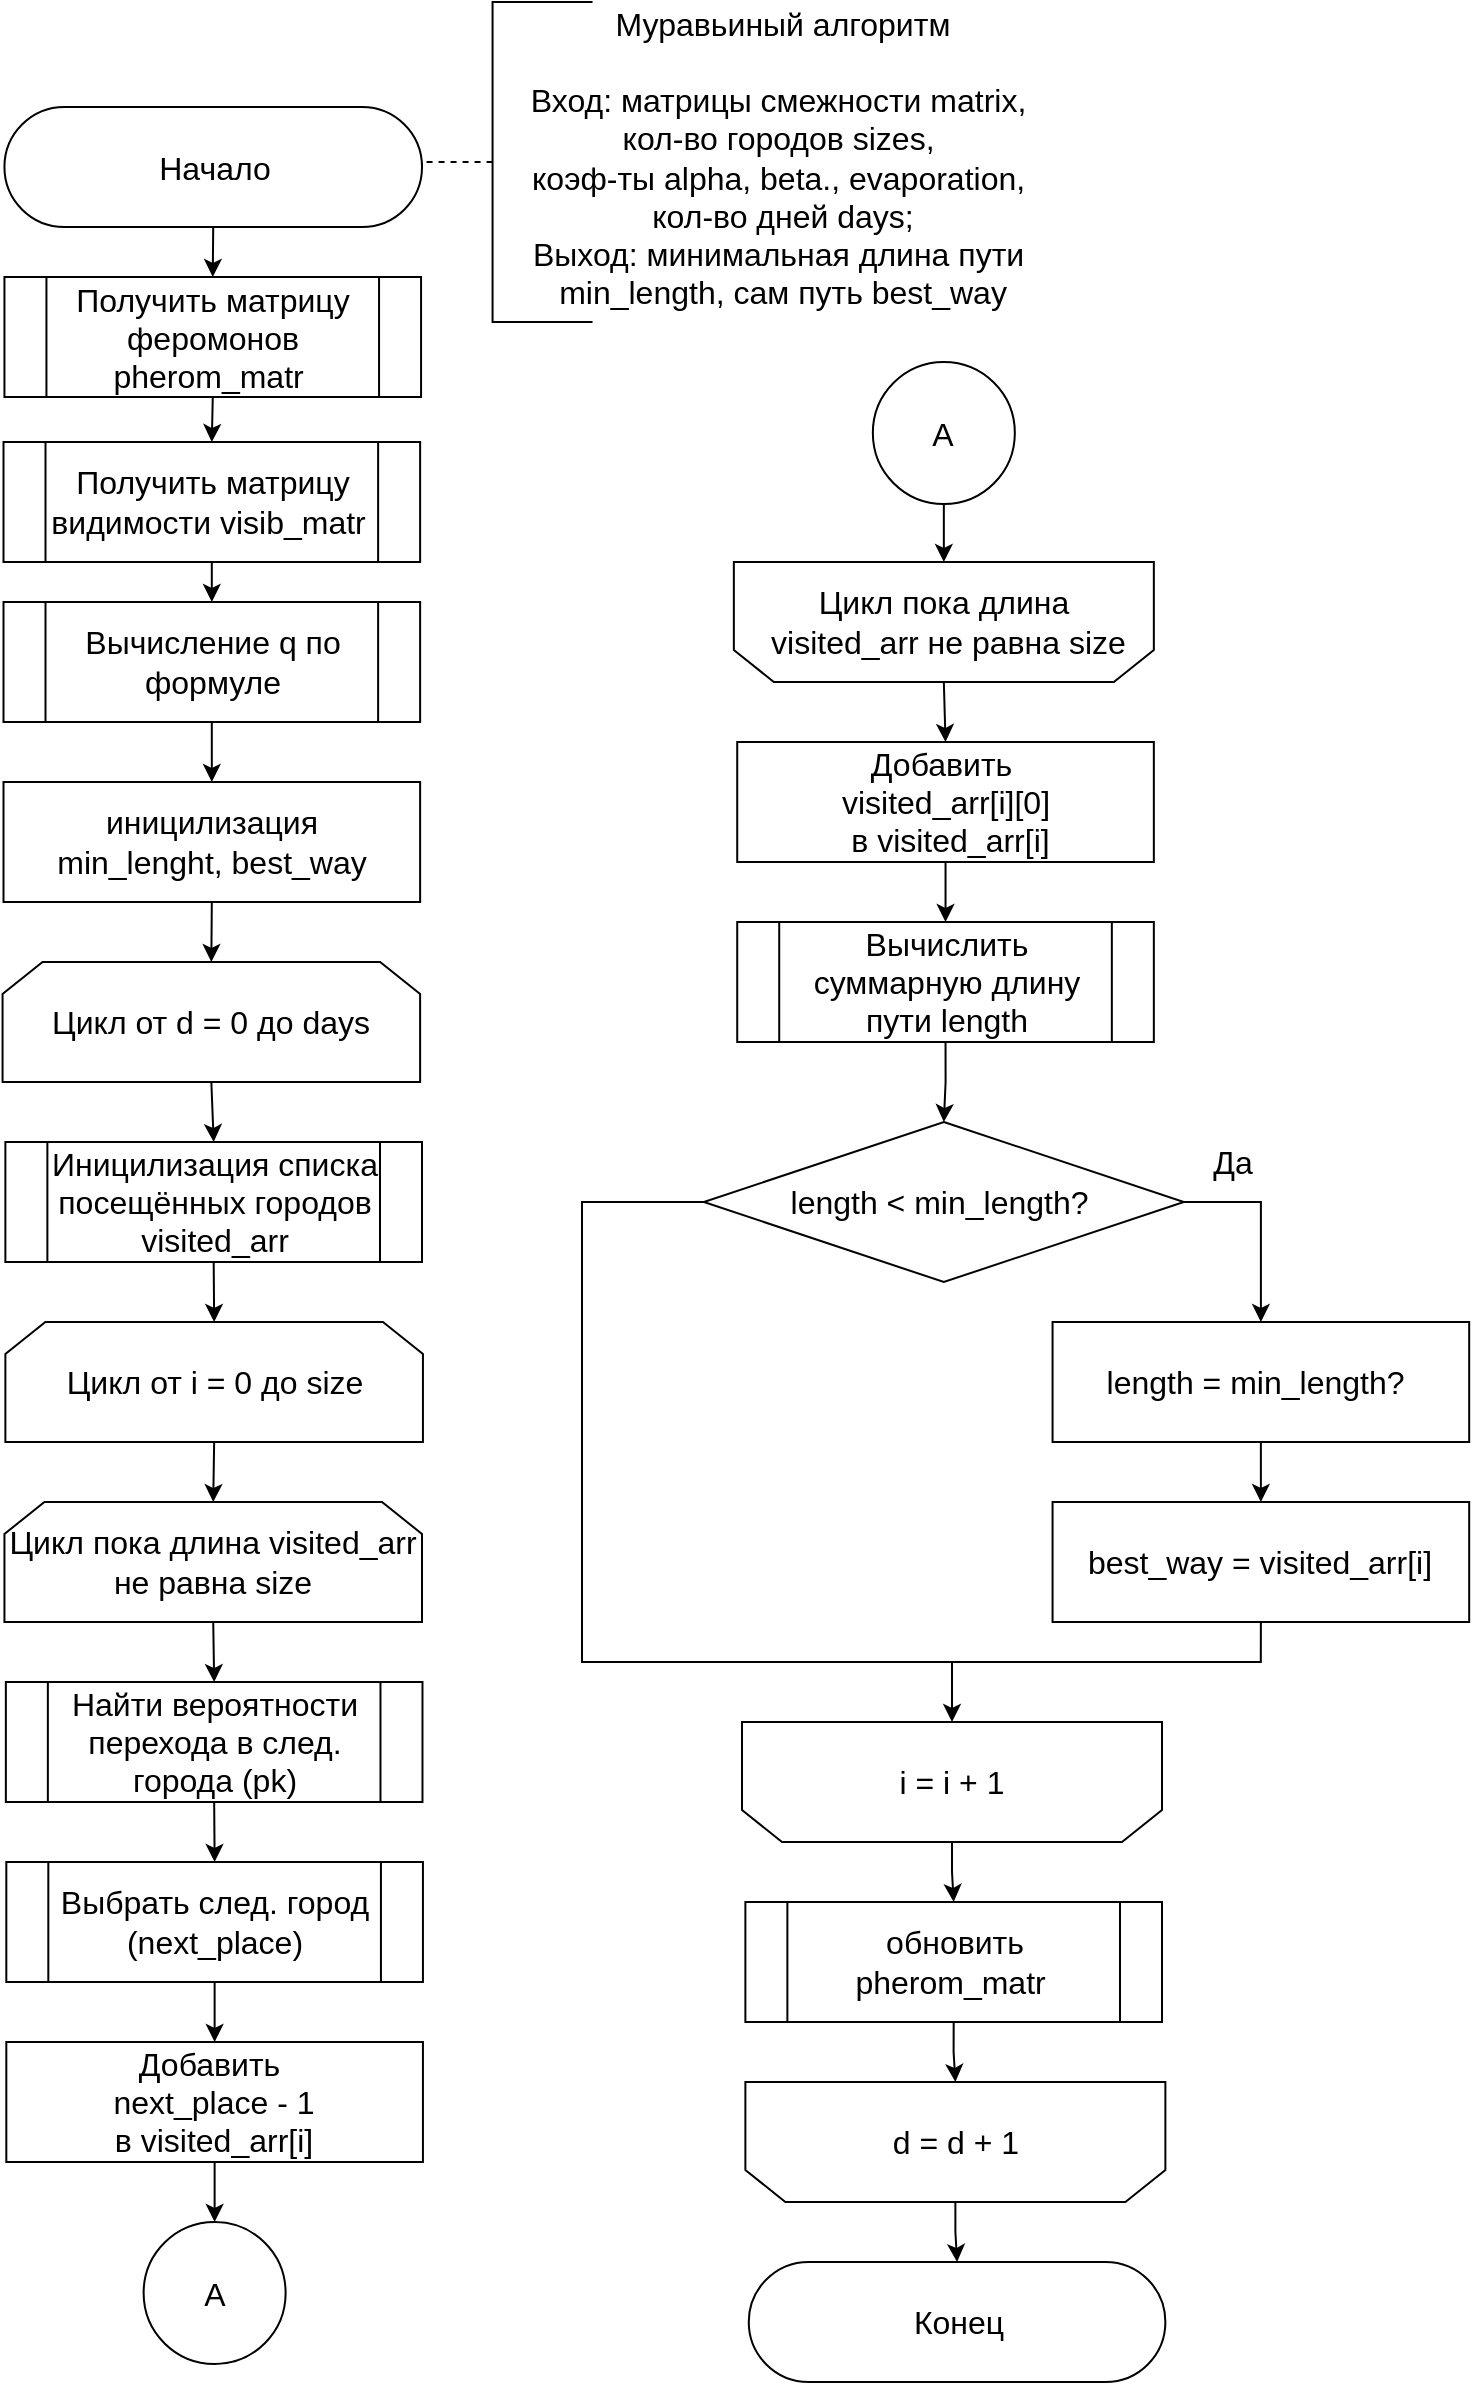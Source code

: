 <mxfile>
    <diagram id="qzJ3ZuYmiQqz-6YlRLHa" name="Страница 1">
        <mxGraphModel dx="1091" dy="1056" grid="1" gridSize="10" guides="1" tooltips="1" connect="1" arrows="1" fold="1" page="1" pageScale="1" pageWidth="827" pageHeight="1169" math="0" shadow="0">
            <root>
                <mxCell id="0"/>
                <mxCell id="1" parent="0"/>
                <mxCell id="31" style="edgeStyle=orthogonalEdgeStyle;rounded=0;orthogonalLoop=1;jettySize=auto;html=1;exitX=0.5;exitY=0.5;exitDx=0;exitDy=30;exitPerimeter=0;entryX=0.5;entryY=0;entryDx=0;entryDy=0;fontSize=16;" parent="1" source="32" target="84" edge="1">
                    <mxGeometry relative="1" as="geometry">
                        <mxPoint x="214.155" y="140" as="targetPoint"/>
                    </mxGeometry>
                </mxCell>
                <mxCell id="32" value="&lt;font style=&quot;font-size: 16px&quot;&gt;Начало&lt;/font&gt;" style="html=1;dashed=0;whitespace=wrap;shape=mxgraph.dfd.start" parent="1" vertex="1">
                    <mxGeometry x="111.22" y="52.5" width="208.78" height="60" as="geometry"/>
                </mxCell>
                <mxCell id="35" style="edgeStyle=orthogonalEdgeStyle;rounded=0;orthogonalLoop=1;jettySize=auto;html=1;exitX=0;exitY=0.5;exitDx=0;exitDy=0;exitPerimeter=0;entryX=1;entryY=0.5;entryDx=0;entryDy=0;entryPerimeter=0;dashed=1;endArrow=none;endFill=0;" parent="1" source="36" target="32" edge="1">
                    <mxGeometry relative="1" as="geometry"/>
                </mxCell>
                <mxCell id="36" value="" style="strokeWidth=1;html=1;shape=mxgraph.flowchart.annotation_1;align=left;pointerEvents=1;" parent="1" vertex="1">
                    <mxGeometry x="355.28" width="50" height="160" as="geometry"/>
                </mxCell>
                <mxCell id="37" value="&lt;div&gt;&lt;span style=&quot;font-size: 16px&quot;&gt;Муравьиный алгоритм&lt;/span&gt;&lt;/div&gt;&lt;div&gt;&lt;span style=&quot;font-size: 16px&quot;&gt;&lt;br&gt;&lt;/span&gt;&lt;/div&gt;&lt;font&gt;&lt;div&gt;&lt;font size=&quot;3&quot;&gt;Вход: матрицы смежности matrix&lt;/font&gt;&lt;span style=&quot;font-size: medium&quot;&gt;,&amp;nbsp;&lt;/span&gt;&lt;br&gt;&lt;/div&gt;&lt;div&gt;&lt;span style=&quot;font-size: medium&quot;&gt;кол-во городов sizes,&amp;nbsp;&lt;/span&gt;&lt;font size=&quot;3&quot;&gt;&lt;br&gt;&lt;/font&gt;&lt;/div&gt;&lt;div&gt;&lt;font size=&quot;3&quot;&gt;коэф-ты alpha, beta&lt;/font&gt;&lt;span style=&quot;font-size: 16px&quot;&gt;., evaporation,&amp;nbsp;&lt;/span&gt;&lt;/div&gt;&lt;div&gt;&lt;span style=&quot;font-size: 16px&quot;&gt;кол-во дней days;&lt;/span&gt;&lt;/div&gt;&lt;div&gt;&lt;span style=&quot;font-size: 16px&quot;&gt;Выход: минимальная длина пути&amp;nbsp;&lt;/span&gt;&lt;/div&gt;&lt;div&gt;&lt;span style=&quot;font-size: 16px&quot;&gt;min_length, сам путь best_way&lt;/span&gt;&lt;/div&gt;&lt;/font&gt;" style="text;html=1;align=center;verticalAlign=middle;resizable=0;points=[];autosize=1;strokeColor=none;fillColor=none;" parent="1" vertex="1">
                    <mxGeometry x="365.28" y="17.5" width="270" height="120" as="geometry"/>
                </mxCell>
                <mxCell id="40" value="&lt;font style=&quot;font-size: 16px&quot;&gt;Конец&lt;/font&gt;" style="html=1;dashed=0;whitespace=wrap;shape=mxgraph.dfd.start" parent="1" vertex="1">
                    <mxGeometry x="483.38" y="1130" width="208.31" height="60" as="geometry"/>
                </mxCell>
                <mxCell id="109" style="edgeStyle=none;html=1;exitX=0.5;exitY=1;exitDx=0;exitDy=0;entryX=0.5;entryY=1;entryDx=0;entryDy=0;" parent="1" source="81" target="108" edge="1">
                    <mxGeometry relative="1" as="geometry"/>
                </mxCell>
                <mxCell id="81" value="A" style="ellipse;whiteSpace=wrap;html=1;aspect=fixed;fontSize=16;" parent="1" vertex="1">
                    <mxGeometry x="545.42" y="180" width="71" height="71" as="geometry"/>
                </mxCell>
                <mxCell id="86" style="edgeStyle=none;html=1;exitX=0.5;exitY=1;exitDx=0;exitDy=0;entryX=0.5;entryY=0;entryDx=0;entryDy=0;" parent="1" source="84" target="85" edge="1">
                    <mxGeometry relative="1" as="geometry"/>
                </mxCell>
                <mxCell id="84" value="&lt;span style=&quot;font-size: 16px&quot;&gt;Получить матрицу феромонов pherom_matr&amp;nbsp;&lt;/span&gt;" style="shape=process;whiteSpace=wrap;html=1;backgroundOutline=1;" parent="1" vertex="1">
                    <mxGeometry x="111.22" y="137.5" width="208.31" height="60" as="geometry"/>
                </mxCell>
                <mxCell id="88" style="edgeStyle=none;html=1;exitX=0.5;exitY=1;exitDx=0;exitDy=0;entryX=0.5;entryY=0;entryDx=0;entryDy=0;" parent="1" source="85" target="87" edge="1">
                    <mxGeometry relative="1" as="geometry"/>
                </mxCell>
                <mxCell id="85" value="&lt;span style=&quot;font-size: 16px&quot;&gt;Получить матрицу видимости visib_matr&amp;nbsp;&lt;/span&gt;" style="shape=process;whiteSpace=wrap;html=1;backgroundOutline=1;" parent="1" vertex="1">
                    <mxGeometry x="110.75" y="220" width="208.31" height="60" as="geometry"/>
                </mxCell>
                <mxCell id="98" style="edgeStyle=none;html=1;exitX=0.5;exitY=1;exitDx=0;exitDy=0;entryX=0.5;entryY=0;entryDx=0;entryDy=0;" parent="1" source="87" target="89" edge="1">
                    <mxGeometry relative="1" as="geometry"/>
                </mxCell>
                <mxCell id="87" value="&lt;span style=&quot;font-size: 16px&quot;&gt;Вычисление q по формуле&lt;/span&gt;" style="shape=process;whiteSpace=wrap;html=1;backgroundOutline=1;" parent="1" vertex="1">
                    <mxGeometry x="110.75" y="300" width="208.31" height="60" as="geometry"/>
                </mxCell>
                <mxCell id="99" style="edgeStyle=none;html=1;exitX=0.5;exitY=1;exitDx=0;exitDy=0;entryX=0.5;entryY=0;entryDx=0;entryDy=0;" parent="1" source="89" target="90" edge="1">
                    <mxGeometry relative="1" as="geometry"/>
                </mxCell>
                <mxCell id="89" value="&lt;font style=&quot;font-size: 16px&quot;&gt;иницилизация &lt;br&gt;min_lenght,&amp;nbsp;best_way&lt;br&gt;&lt;/font&gt;" style="rounded=0;whiteSpace=wrap;html=1;shadow=0;glass=0;sketch=0;strokeWidth=1;gradientColor=none;" parent="1" vertex="1">
                    <mxGeometry x="110.75" y="390" width="208.31" height="60" as="geometry"/>
                </mxCell>
                <mxCell id="100" style="edgeStyle=none;html=1;exitX=0.5;exitY=1;exitDx=0;exitDy=0;entryX=0.5;entryY=0;entryDx=0;entryDy=0;" parent="1" source="90" target="92" edge="1">
                    <mxGeometry relative="1" as="geometry"/>
                </mxCell>
                <mxCell id="90" value="&lt;font style=&quot;font-size: 16px&quot;&gt;Цикл от d = 0 до&amp;nbsp;&lt;span style=&quot;font-size: medium&quot;&gt;days&lt;/span&gt;&lt;br&gt;&lt;/font&gt;" style="shape=loopLimit;whiteSpace=wrap;html=1;strokeWidth=1;" parent="1" vertex="1">
                    <mxGeometry x="110.28" y="480" width="208.78" height="60" as="geometry"/>
                </mxCell>
                <mxCell id="101" style="edgeStyle=none;html=1;exitX=0.5;exitY=1;exitDx=0;exitDy=0;entryX=0.5;entryY=0;entryDx=0;entryDy=0;" parent="1" source="92" target="93" edge="1">
                    <mxGeometry relative="1" as="geometry"/>
                </mxCell>
                <mxCell id="92" value="&lt;span style=&quot;font-size: 16px&quot;&gt;Иницилизация списка посещённых городов visited_arr&lt;/span&gt;" style="shape=process;whiteSpace=wrap;html=1;backgroundOutline=1;" parent="1" vertex="1">
                    <mxGeometry x="111.69" y="570" width="208.31" height="60" as="geometry"/>
                </mxCell>
                <mxCell id="102" style="edgeStyle=none;html=1;exitX=0.5;exitY=1;exitDx=0;exitDy=0;entryX=0.5;entryY=0;entryDx=0;entryDy=0;" parent="1" source="93" target="94" edge="1">
                    <mxGeometry relative="1" as="geometry"/>
                </mxCell>
                <mxCell id="93" value="&lt;font style=&quot;font-size: 16px&quot;&gt;Цикл от i = 0 до&amp;nbsp;&lt;span style=&quot;font-size: medium&quot;&gt;size&lt;/span&gt;&lt;br&gt;&lt;/font&gt;" style="shape=loopLimit;whiteSpace=wrap;html=1;strokeWidth=1;" parent="1" vertex="1">
                    <mxGeometry x="111.69" y="660" width="208.78" height="60" as="geometry"/>
                </mxCell>
                <mxCell id="103" style="edgeStyle=none;html=1;exitX=0.5;exitY=1;exitDx=0;exitDy=0;entryX=0.5;entryY=0;entryDx=0;entryDy=0;" parent="1" source="94" target="95" edge="1">
                    <mxGeometry relative="1" as="geometry"/>
                </mxCell>
                <mxCell id="94" value="&lt;font style=&quot;font-size: 16px&quot;&gt;Цикл пока длина visited_arr не равна size&lt;br&gt;&lt;/font&gt;" style="shape=loopLimit;whiteSpace=wrap;html=1;strokeWidth=1;" parent="1" vertex="1">
                    <mxGeometry x="111.22" y="750" width="208.78" height="60" as="geometry"/>
                </mxCell>
                <mxCell id="104" style="edgeStyle=none;html=1;exitX=0.5;exitY=1;exitDx=0;exitDy=0;entryX=0.5;entryY=0;entryDx=0;entryDy=0;" parent="1" source="95" target="96" edge="1">
                    <mxGeometry relative="1" as="geometry"/>
                </mxCell>
                <mxCell id="95" value="&lt;span style=&quot;font-size: 16px&quot;&gt;Найти вероятности перехода в след. города (pk)&lt;/span&gt;" style="shape=process;whiteSpace=wrap;html=1;backgroundOutline=1;" parent="1" vertex="1">
                    <mxGeometry x="111.93" y="840" width="208.31" height="60" as="geometry"/>
                </mxCell>
                <mxCell id="105" style="edgeStyle=none;html=1;exitX=0.5;exitY=1;exitDx=0;exitDy=0;entryX=0.5;entryY=0;entryDx=0;entryDy=0;" parent="1" source="96" target="115" edge="1">
                    <mxGeometry relative="1" as="geometry">
                        <mxPoint x="216.315" y="1020" as="targetPoint"/>
                    </mxGeometry>
                </mxCell>
                <mxCell id="96" value="&lt;span style=&quot;font-size: 16px&quot;&gt;Выбрать след. город&lt;br&gt;(next_place)&lt;br&gt;&lt;/span&gt;" style="shape=process;whiteSpace=wrap;html=1;backgroundOutline=1;" parent="1" vertex="1">
                    <mxGeometry x="112.16" y="930" width="208.31" height="60" as="geometry"/>
                </mxCell>
                <mxCell id="107" style="edgeStyle=none;html=1;exitX=0.5;exitY=1;exitDx=0;exitDy=0;entryX=0.5;entryY=0;entryDx=0;entryDy=0;" parent="1" source="115" target="106" edge="1">
                    <mxGeometry relative="1" as="geometry">
                        <mxPoint x="216.315" y="1080" as="sourcePoint"/>
                    </mxGeometry>
                </mxCell>
                <mxCell id="106" value="A" style="ellipse;whiteSpace=wrap;html=1;aspect=fixed;fontSize=16;" parent="1" vertex="1">
                    <mxGeometry x="180.81" y="1110" width="71" height="71" as="geometry"/>
                </mxCell>
                <mxCell id="112" style="edgeStyle=none;html=1;exitX=0.5;exitY=0;exitDx=0;exitDy=0;entryX=0.5;entryY=0;entryDx=0;entryDy=0;" parent="1" source="108" target="116" edge="1">
                    <mxGeometry relative="1" as="geometry">
                        <mxPoint x="580.915" y="370.0" as="targetPoint"/>
                    </mxGeometry>
                </mxCell>
                <mxCell id="108" value="&lt;font style=&quot;font-size: 16px&quot;&gt;Цикл пока длина&lt;br&gt;&amp;nbsp;visited_arr не равна size&lt;br&gt;&lt;/font&gt;" style="shape=loopLimit;whiteSpace=wrap;html=1;strokeWidth=1;direction=west;" parent="1" vertex="1">
                    <mxGeometry x="475.92" y="280" width="210" height="60" as="geometry"/>
                </mxCell>
                <mxCell id="113" style="edgeStyle=none;html=1;exitX=0.5;exitY=1;exitDx=0;exitDy=0;entryX=0.5;entryY=0;entryDx=0;entryDy=0;" parent="1" source="116" target="111" edge="1">
                    <mxGeometry relative="1" as="geometry">
                        <mxPoint x="580.915" y="430.0" as="sourcePoint"/>
                    </mxGeometry>
                </mxCell>
                <mxCell id="121" style="edgeStyle=orthogonalEdgeStyle;rounded=0;html=1;exitX=0.5;exitY=1;exitDx=0;exitDy=0;entryX=0.5;entryY=0;entryDx=0;entryDy=0;entryPerimeter=0;" parent="1" source="111" target="114" edge="1">
                    <mxGeometry relative="1" as="geometry"/>
                </mxCell>
                <mxCell id="111" value="&lt;span style=&quot;font-size: 16px&quot;&gt;Вычислить суммарную длину пути length&lt;br&gt;&lt;/span&gt;" style="shape=process;whiteSpace=wrap;html=1;backgroundOutline=1;" parent="1" vertex="1">
                    <mxGeometry x="477.61" y="460" width="208.31" height="60" as="geometry"/>
                </mxCell>
                <mxCell id="119" style="edgeStyle=orthogonalEdgeStyle;html=1;exitX=1;exitY=0.5;exitDx=0;exitDy=0;exitPerimeter=0;rounded=0;" parent="1" source="114" target="117" edge="1">
                    <mxGeometry relative="1" as="geometry"/>
                </mxCell>
                <mxCell id="124" style="edgeStyle=orthogonalEdgeStyle;rounded=0;html=1;exitX=0;exitY=0.5;exitDx=0;exitDy=0;exitPerimeter=0;" parent="1" source="114" target="123" edge="1">
                    <mxGeometry relative="1" as="geometry">
                        <Array as="points">
                            <mxPoint x="400" y="600"/>
                            <mxPoint x="400" y="830"/>
                            <mxPoint x="585" y="830"/>
                        </Array>
                    </mxGeometry>
                </mxCell>
                <mxCell id="114" value="&lt;span style=&quot;font-size: 16px&quot;&gt;length &amp;lt; min_length?&amp;nbsp;&lt;/span&gt;&lt;span style=&quot;font-size: 16px&quot;&gt;&lt;br&gt;&lt;/span&gt;" style="strokeWidth=1;html=1;shape=mxgraph.flowchart.decision;whiteSpace=wrap;rounded=1;shadow=0;glass=0;sketch=0;gradientColor=none;" parent="1" vertex="1">
                    <mxGeometry x="460.92" y="560" width="240" height="80" as="geometry"/>
                </mxCell>
                <mxCell id="115" value="&lt;font style=&quot;font-size: 16px&quot;&gt;Добавить&amp;nbsp;&lt;br&gt;next_place - 1 &lt;br&gt;в&amp;nbsp;visited_arr[i]&lt;br&gt;&lt;/font&gt;" style="rounded=0;whiteSpace=wrap;html=1;shadow=0;glass=0;sketch=0;strokeWidth=1;gradientColor=none;" parent="1" vertex="1">
                    <mxGeometry x="112.16" y="1020" width="208.31" height="60" as="geometry"/>
                </mxCell>
                <mxCell id="116" value="&lt;font style=&quot;font-size: 16px&quot;&gt;Добавить&amp;nbsp;&lt;br&gt;visited_arr[i][0]&lt;br&gt;&amp;nbsp;в&amp;nbsp;visited_arr[i]&lt;br&gt;&lt;/font&gt;" style="rounded=0;whiteSpace=wrap;html=1;shadow=0;glass=0;sketch=0;strokeWidth=1;gradientColor=none;" parent="1" vertex="1">
                    <mxGeometry x="477.61" y="370" width="208.31" height="60" as="geometry"/>
                </mxCell>
                <mxCell id="122" style="edgeStyle=orthogonalEdgeStyle;rounded=0;html=1;exitX=0.5;exitY=1;exitDx=0;exitDy=0;entryX=0.5;entryY=0;entryDx=0;entryDy=0;" parent="1" source="117" target="118" edge="1">
                    <mxGeometry relative="1" as="geometry"/>
                </mxCell>
                <mxCell id="117" value="&lt;font style=&quot;font-size: 16px&quot;&gt;length = min_length?&amp;nbsp;&lt;br&gt;&lt;/font&gt;" style="rounded=0;whiteSpace=wrap;html=1;shadow=0;glass=0;sketch=0;strokeWidth=1;gradientColor=none;" parent="1" vertex="1">
                    <mxGeometry x="635.28" y="660" width="208.31" height="60" as="geometry"/>
                </mxCell>
                <mxCell id="125" style="edgeStyle=orthogonalEdgeStyle;rounded=0;html=1;exitX=0.5;exitY=1;exitDx=0;exitDy=0;endArrow=none;endFill=0;" parent="1" source="118" edge="1">
                    <mxGeometry relative="1" as="geometry">
                        <mxPoint x="580" y="830" as="targetPoint"/>
                        <Array as="points">
                            <mxPoint x="739" y="830"/>
                        </Array>
                    </mxGeometry>
                </mxCell>
                <mxCell id="118" value="&lt;font style=&quot;font-size: 16px&quot;&gt;best_way = visited_arr[i]&lt;br&gt;&lt;/font&gt;" style="rounded=0;whiteSpace=wrap;html=1;shadow=0;glass=0;sketch=0;strokeWidth=1;gradientColor=none;" parent="1" vertex="1">
                    <mxGeometry x="635.28" y="750" width="208.31" height="60" as="geometry"/>
                </mxCell>
                <mxCell id="120" value="&lt;font style=&quot;font-size: 16px&quot;&gt;Да&lt;/font&gt;" style="text;html=1;align=center;verticalAlign=middle;resizable=0;points=[];autosize=1;strokeColor=none;" parent="1" vertex="1">
                    <mxGeometry x="710" y="570" width="30" height="20" as="geometry"/>
                </mxCell>
                <mxCell id="127" style="edgeStyle=orthogonalEdgeStyle;rounded=0;html=1;exitX=0.5;exitY=0;exitDx=0;exitDy=0;entryX=0.5;entryY=0;entryDx=0;entryDy=0;endArrow=classic;endFill=1;" parent="1" source="123" target="126" edge="1">
                    <mxGeometry relative="1" as="geometry"/>
                </mxCell>
                <mxCell id="123" value="&lt;font style=&quot;font-size: 16px&quot;&gt;i = i + 1&lt;br&gt;&lt;/font&gt;" style="shape=loopLimit;whiteSpace=wrap;html=1;strokeWidth=1;direction=west;" parent="1" vertex="1">
                    <mxGeometry x="480.0" y="860" width="210" height="60" as="geometry"/>
                </mxCell>
                <mxCell id="129" style="edgeStyle=orthogonalEdgeStyle;rounded=0;html=1;exitX=0.5;exitY=1;exitDx=0;exitDy=0;endArrow=classic;endFill=1;" parent="1" source="126" target="128" edge="1">
                    <mxGeometry relative="1" as="geometry"/>
                </mxCell>
                <mxCell id="126" value="&lt;font size=&quot;3&quot;&gt;обновить&lt;br&gt;&lt;/font&gt;&lt;span style=&quot;font-size: 16px&quot;&gt;&amp;nbsp;pherom_matr&amp;nbsp;&lt;/span&gt;&lt;font size=&quot;3&quot;&gt;&amp;nbsp;&lt;/font&gt;" style="shape=process;whiteSpace=wrap;html=1;backgroundOutline=1;" parent="1" vertex="1">
                    <mxGeometry x="481.69" y="950" width="208.31" height="60" as="geometry"/>
                </mxCell>
                <mxCell id="130" style="edgeStyle=orthogonalEdgeStyle;rounded=0;html=1;exitX=0.5;exitY=0;exitDx=0;exitDy=0;endArrow=classic;endFill=1;" parent="1" source="128" target="40" edge="1">
                    <mxGeometry relative="1" as="geometry"/>
                </mxCell>
                <mxCell id="128" value="&lt;font style=&quot;font-size: 16px&quot;&gt;d = d + 1&lt;br&gt;&lt;/font&gt;" style="shape=loopLimit;whiteSpace=wrap;html=1;strokeWidth=1;direction=west;" parent="1" vertex="1">
                    <mxGeometry x="481.69" y="1040" width="210" height="60" as="geometry"/>
                </mxCell>
            </root>
        </mxGraphModel>
    </diagram>
</mxfile>